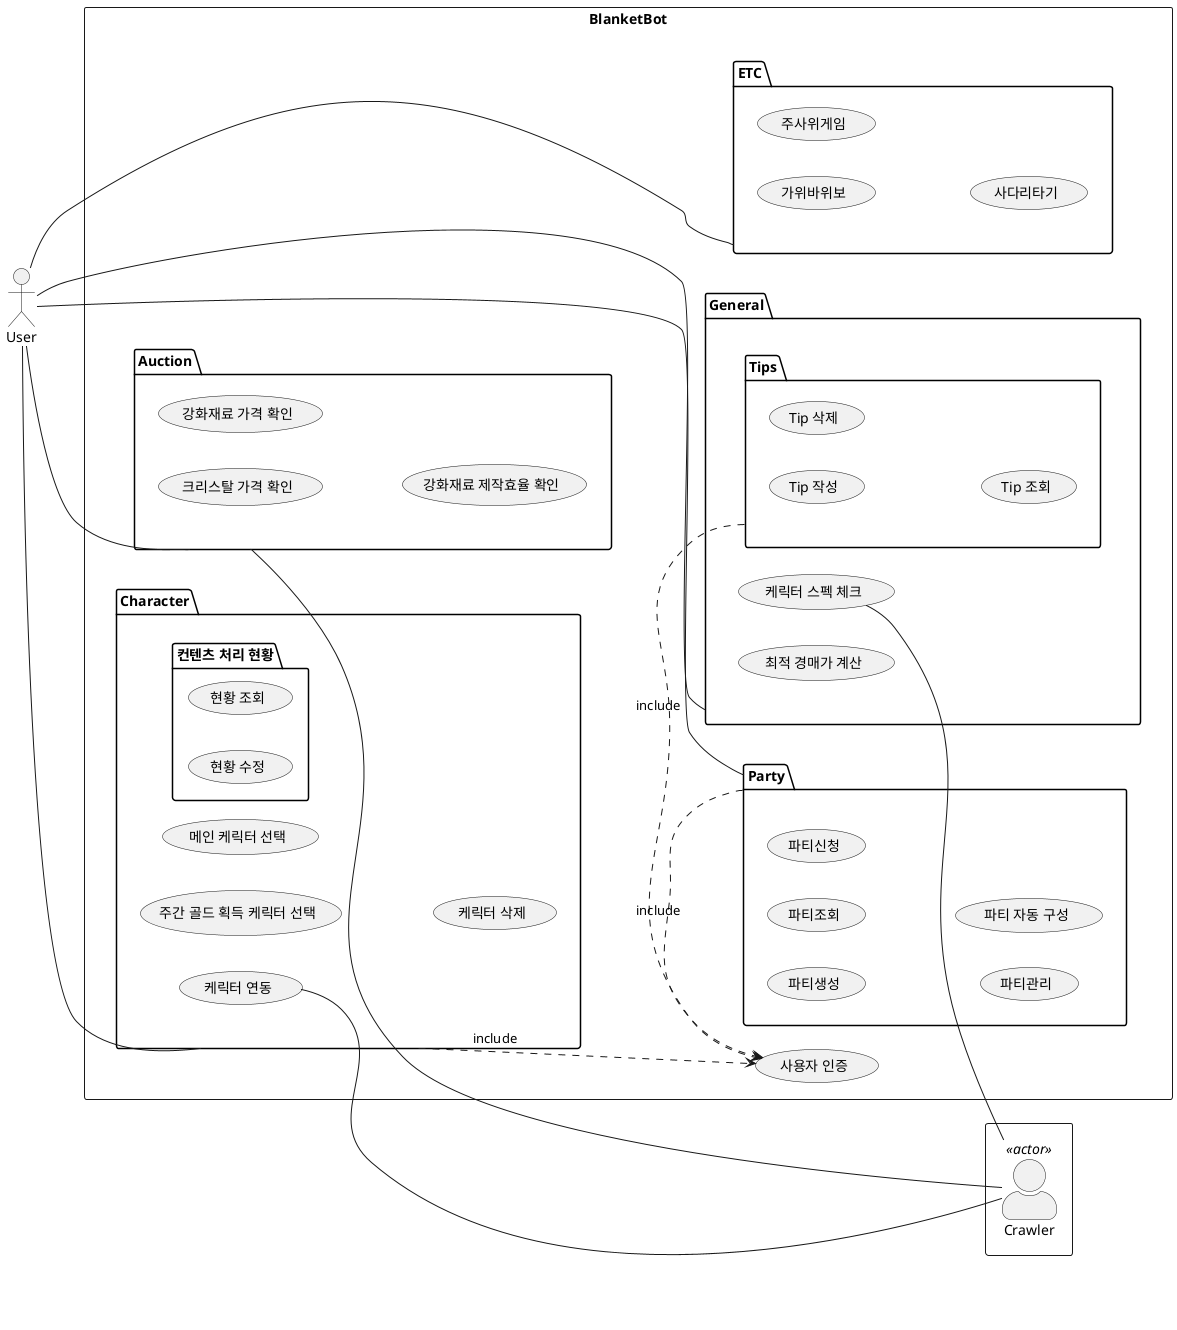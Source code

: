 @startuml
actor User
rectangle {
    skinparam actorStyle awesome
    actor Crawler <<actor>>
}
left to right direction
rectangle BlanketBot{
    package General{
        usecase "케릭터 스펙 체크" as characterSpecCheck
        usecase "최적 경매가 계산"
        package Tips{
            usecase "Tip 작성"
            usecase "Tip 삭제"
            usecase "Tip 조회"
        } 
    }

    package Auction{
        usecase "크리스탈 가격 확인"
        usecase "강화재료 가격 확인"
        usecase "강화재료 제작효율 확인"
    }

    package Character{
        usecase "케릭터 연동" as characterSync
        usecase "주간 골드 획득 케릭터 선택"
        package "컨텐츠 처리 현황"{
            usecase "현황 조회"
            usecase "현황 수정"
        }
        usecase "메인 케릭터 선택"
        usecase "케릭터 삭제"
    }

    package Party{
        usecase "파티생성"
        usecase "파티조회"
        usecase "파티신청"
        usecase "파티관리"
        usecase "파티 자동 구성"
    }

    package ETC{
        usecase "가위바위보"
        usecase "주사위게임"
        usecase "사다리타기"
    }

    usecase "사용자 인증" as login

}

Auction -- Crawler
characterSpecCheck -- Crawler
characterSync -- Crawler
Tips .> login : include
Party .> login : include
Character .> login : include

User -- Auction
User -- General
User -- Character
User -- Party
User -- ETC

@enduml